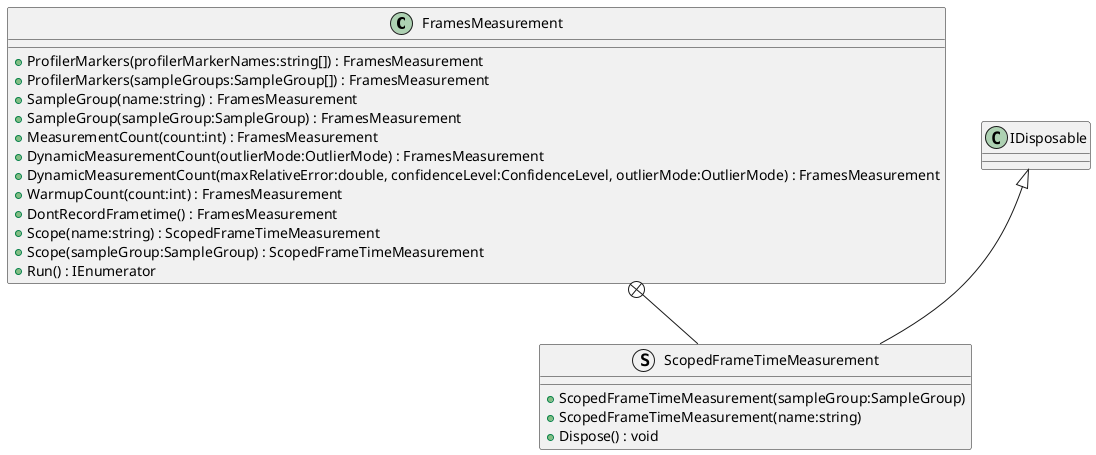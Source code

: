 @startuml
class FramesMeasurement {
    + ProfilerMarkers(profilerMarkerNames:string[]) : FramesMeasurement
    + ProfilerMarkers(sampleGroups:SampleGroup[]) : FramesMeasurement
    + SampleGroup(name:string) : FramesMeasurement
    + SampleGroup(sampleGroup:SampleGroup) : FramesMeasurement
    + MeasurementCount(count:int) : FramesMeasurement
    + DynamicMeasurementCount(outlierMode:OutlierMode) : FramesMeasurement
    + DynamicMeasurementCount(maxRelativeError:double, confidenceLevel:ConfidenceLevel, outlierMode:OutlierMode) : FramesMeasurement
    + WarmupCount(count:int) : FramesMeasurement
    + DontRecordFrametime() : FramesMeasurement
    + Scope(name:string) : ScopedFrameTimeMeasurement
    + Scope(sampleGroup:SampleGroup) : ScopedFrameTimeMeasurement
    + Run() : IEnumerator
}
struct ScopedFrameTimeMeasurement {
    + ScopedFrameTimeMeasurement(sampleGroup:SampleGroup)
    + ScopedFrameTimeMeasurement(name:string)
    + Dispose() : void
}
FramesMeasurement +-- ScopedFrameTimeMeasurement
IDisposable <|-- ScopedFrameTimeMeasurement
@enduml

